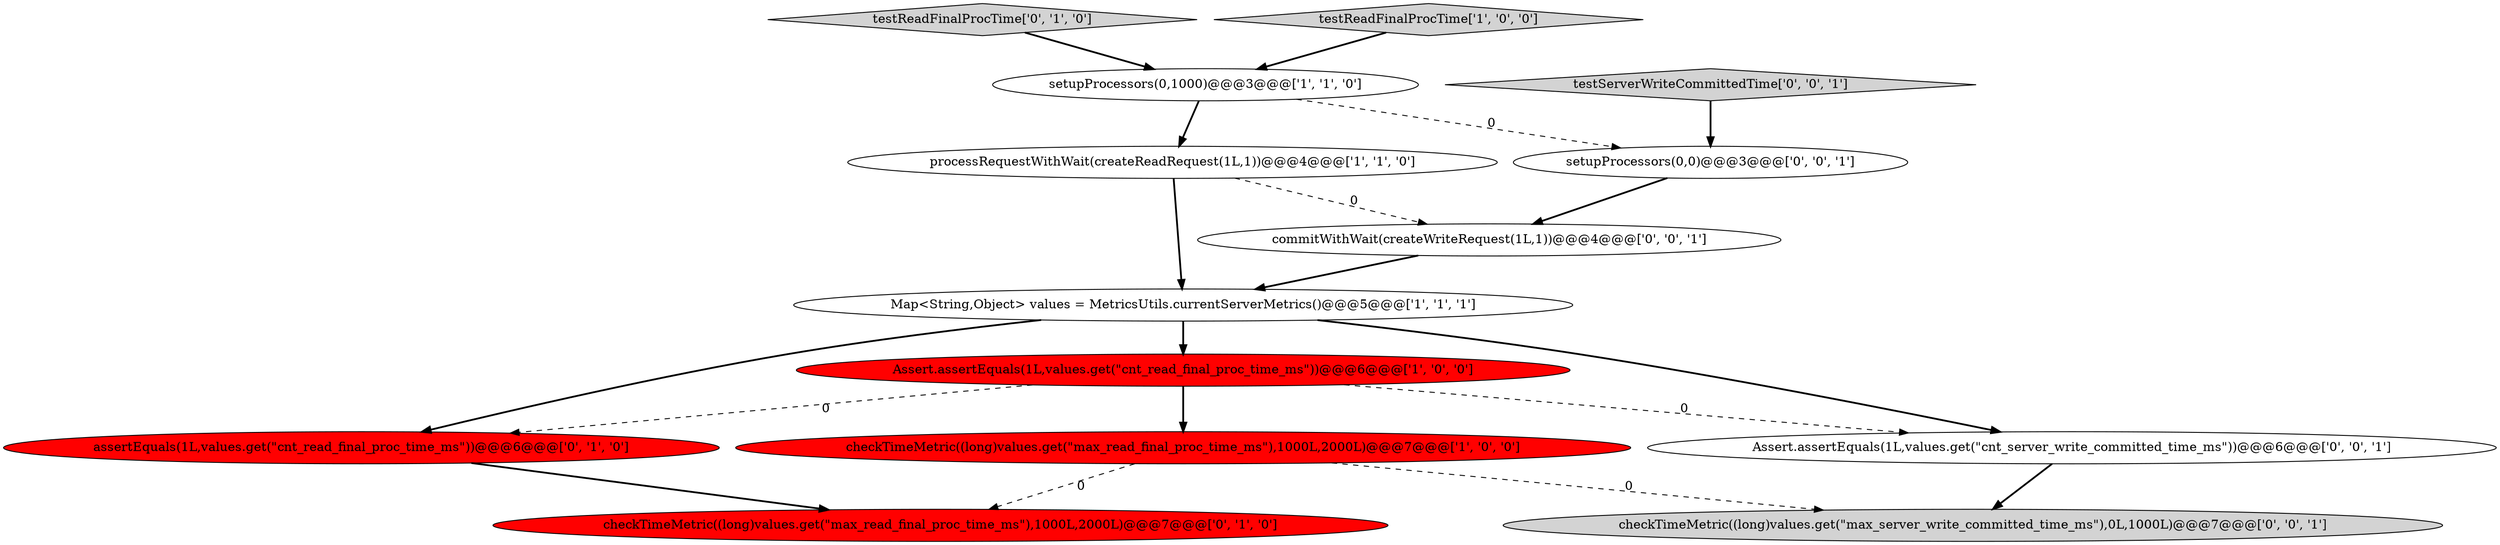 digraph {
6 [style = filled, label = "testReadFinalProcTime['0', '1', '0']", fillcolor = lightgray, shape = diamond image = "AAA0AAABBB2BBB"];
1 [style = filled, label = "processRequestWithWait(createReadRequest(1L,1))@@@4@@@['1', '1', '0']", fillcolor = white, shape = ellipse image = "AAA0AAABBB1BBB"];
8 [style = filled, label = "assertEquals(1L,values.get(\"cnt_read_final_proc_time_ms\"))@@@6@@@['0', '1', '0']", fillcolor = red, shape = ellipse image = "AAA1AAABBB2BBB"];
7 [style = filled, label = "checkTimeMetric((long)values.get(\"max_read_final_proc_time_ms\"),1000L,2000L)@@@7@@@['0', '1', '0']", fillcolor = red, shape = ellipse image = "AAA1AAABBB2BBB"];
9 [style = filled, label = "Assert.assertEquals(1L,values.get(\"cnt_server_write_committed_time_ms\"))@@@6@@@['0', '0', '1']", fillcolor = white, shape = ellipse image = "AAA0AAABBB3BBB"];
2 [style = filled, label = "Map<String,Object> values = MetricsUtils.currentServerMetrics()@@@5@@@['1', '1', '1']", fillcolor = white, shape = ellipse image = "AAA0AAABBB1BBB"];
3 [style = filled, label = "checkTimeMetric((long)values.get(\"max_read_final_proc_time_ms\"),1000L,2000L)@@@7@@@['1', '0', '0']", fillcolor = red, shape = ellipse image = "AAA1AAABBB1BBB"];
10 [style = filled, label = "testServerWriteCommittedTime['0', '0', '1']", fillcolor = lightgray, shape = diamond image = "AAA0AAABBB3BBB"];
11 [style = filled, label = "commitWithWait(createWriteRequest(1L,1))@@@4@@@['0', '0', '1']", fillcolor = white, shape = ellipse image = "AAA0AAABBB3BBB"];
4 [style = filled, label = "setupProcessors(0,1000)@@@3@@@['1', '1', '0']", fillcolor = white, shape = ellipse image = "AAA0AAABBB1BBB"];
13 [style = filled, label = "setupProcessors(0,0)@@@3@@@['0', '0', '1']", fillcolor = white, shape = ellipse image = "AAA0AAABBB3BBB"];
0 [style = filled, label = "Assert.assertEquals(1L,values.get(\"cnt_read_final_proc_time_ms\"))@@@6@@@['1', '0', '0']", fillcolor = red, shape = ellipse image = "AAA1AAABBB1BBB"];
12 [style = filled, label = "checkTimeMetric((long)values.get(\"max_server_write_committed_time_ms\"),0L,1000L)@@@7@@@['0', '0', '1']", fillcolor = lightgray, shape = ellipse image = "AAA0AAABBB3BBB"];
5 [style = filled, label = "testReadFinalProcTime['1', '0', '0']", fillcolor = lightgray, shape = diamond image = "AAA0AAABBB1BBB"];
0->3 [style = bold, label=""];
0->8 [style = dashed, label="0"];
6->4 [style = bold, label=""];
1->2 [style = bold, label=""];
2->0 [style = bold, label=""];
4->1 [style = bold, label=""];
9->12 [style = bold, label=""];
0->9 [style = dashed, label="0"];
2->9 [style = bold, label=""];
3->12 [style = dashed, label="0"];
4->13 [style = dashed, label="0"];
10->13 [style = bold, label=""];
3->7 [style = dashed, label="0"];
13->11 [style = bold, label=""];
1->11 [style = dashed, label="0"];
11->2 [style = bold, label=""];
5->4 [style = bold, label=""];
8->7 [style = bold, label=""];
2->8 [style = bold, label=""];
}
